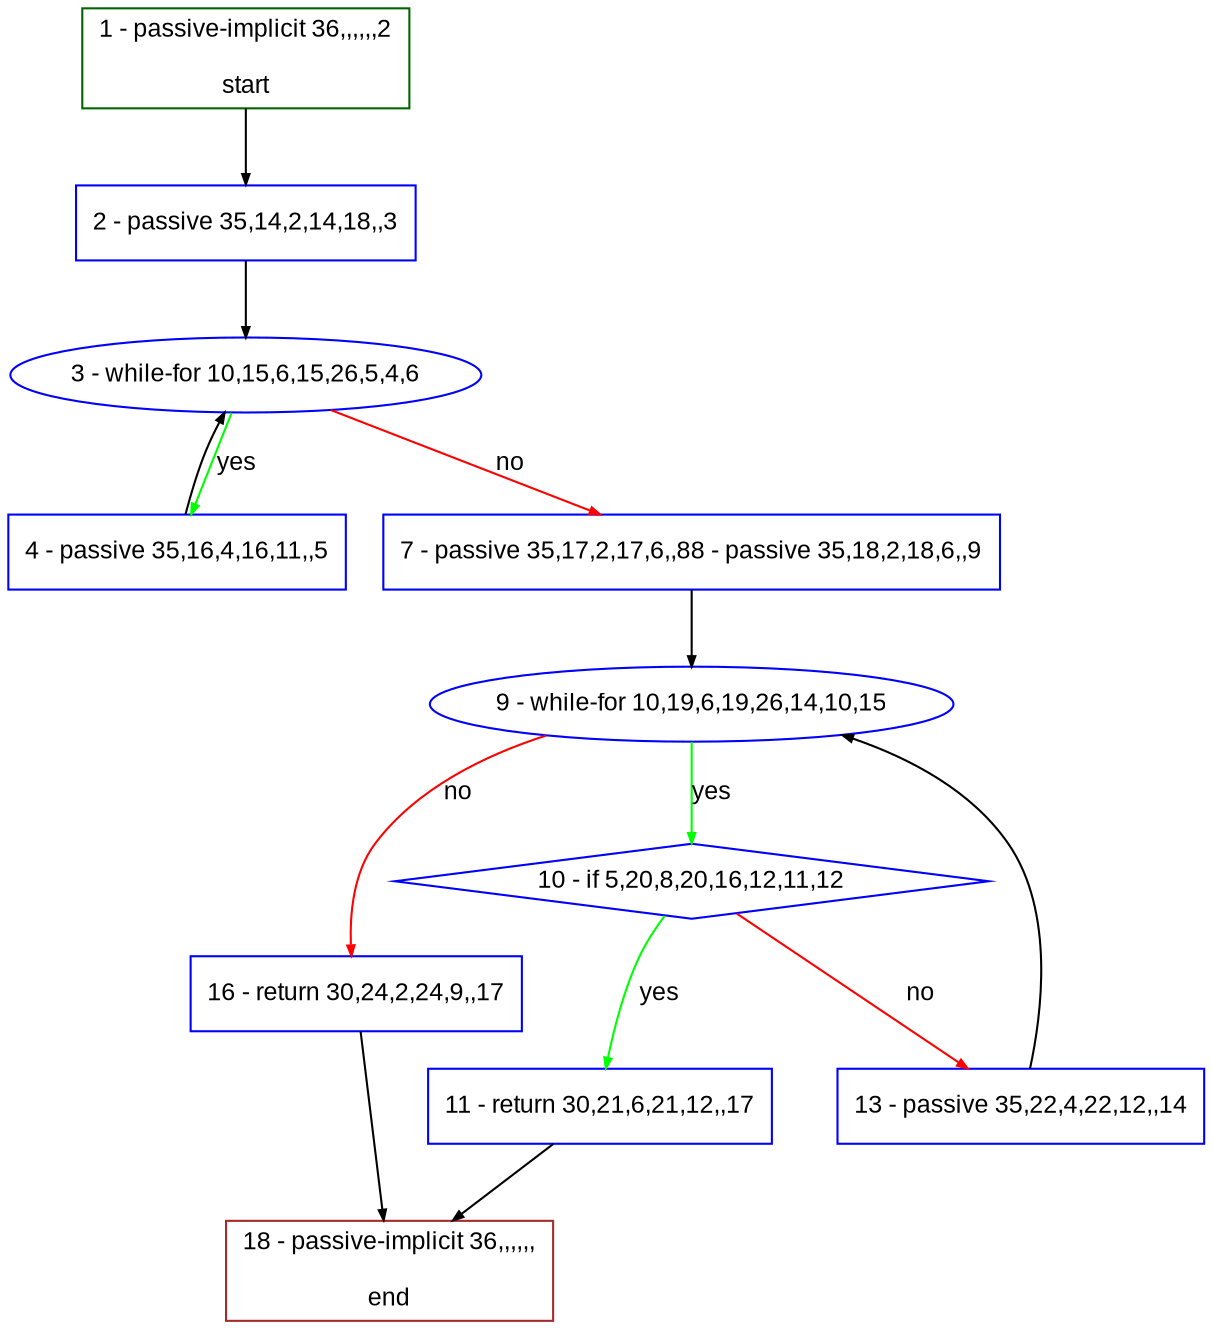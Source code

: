 digraph "" {
  graph [bgcolor="white", fillcolor="#FFFFCC", pack="true", packmode="clust", fontname="Arial", label="", fontsize="12", compound="true", style="rounded,filled"];
  node [node_initialized="no", fillcolor="white", fontname="Arial", label="", color="grey", fontsize="12", fixedsize="false", compound="true", shape="rectangle", style="filled"];
  edge [arrowtail="none", lhead="", fontcolor="black", fontname="Arial", label="", color="black", fontsize="12", arrowhead="normal", arrowsize="0.5", compound="true", ltail="", dir="forward"];
  __N1 [fillcolor="#ffffff", label="2 - passive 35,14,2,14,18,,3", color="#0000ff", shape="box", style="filled"];
  __N2 [fillcolor="#ffffff", label="1 - passive-implicit 36,,,,,,2\n\nstart", color="#006400", shape="box", style="filled"];
  __N3 [fillcolor="#ffffff", label="3 - while-for 10,15,6,15,26,5,4,6", color="#0000ff", shape="oval", style="filled"];
  __N4 [fillcolor="#ffffff", label="4 - passive 35,16,4,16,11,,5", color="#0000ff", shape="box", style="filled"];
  __N5 [fillcolor="#ffffff", label="7 - passive 35,17,2,17,6,,88 - passive 35,18,2,18,6,,9", color="#0000ff", shape="box", style="filled"];
  __N6 [fillcolor="#ffffff", label="9 - while-for 10,19,6,19,26,14,10,15", color="#0000ff", shape="oval", style="filled"];
  __N7 [fillcolor="#ffffff", label="10 - if 5,20,8,20,16,12,11,12", color="#0000ff", shape="diamond", style="filled"];
  __N8 [fillcolor="#ffffff", label="16 - return 30,24,2,24,9,,17", color="#0000ff", shape="box", style="filled"];
  __N9 [fillcolor="#ffffff", label="11 - return 30,21,6,21,12,,17", color="#0000ff", shape="box", style="filled"];
  __N10 [fillcolor="#ffffff", label="13 - passive 35,22,4,22,12,,14", color="#0000ff", shape="box", style="filled"];
  __N11 [fillcolor="#ffffff", label="18 - passive-implicit 36,,,,,,\n\nend", color="#a52a2a", shape="box", style="filled"];
  __N2 -> __N1 [arrowtail="none", color="#000000", label="", arrowhead="normal", dir="forward"];
  __N1 -> __N3 [arrowtail="none", color="#000000", label="", arrowhead="normal", dir="forward"];
  __N3 -> __N4 [arrowtail="none", color="#00ff00", label="yes", arrowhead="normal", dir="forward"];
  __N4 -> __N3 [arrowtail="none", color="#000000", label="", arrowhead="normal", dir="forward"];
  __N3 -> __N5 [arrowtail="none", color="#ff0000", label="no", arrowhead="normal", dir="forward"];
  __N5 -> __N6 [arrowtail="none", color="#000000", label="", arrowhead="normal", dir="forward"];
  __N6 -> __N7 [arrowtail="none", color="#00ff00", label="yes", arrowhead="normal", dir="forward"];
  __N6 -> __N8 [arrowtail="none", color="#ff0000", label="no", arrowhead="normal", dir="forward"];
  __N7 -> __N9 [arrowtail="none", color="#00ff00", label="yes", arrowhead="normal", dir="forward"];
  __N7 -> __N10 [arrowtail="none", color="#ff0000", label="no", arrowhead="normal", dir="forward"];
  __N9 -> __N11 [arrowtail="none", color="#000000", label="", arrowhead="normal", dir="forward"];
  __N10 -> __N6 [arrowtail="none", color="#000000", label="", arrowhead="normal", dir="forward"];
  __N8 -> __N11 [arrowtail="none", color="#000000", label="", arrowhead="normal", dir="forward"];
}
